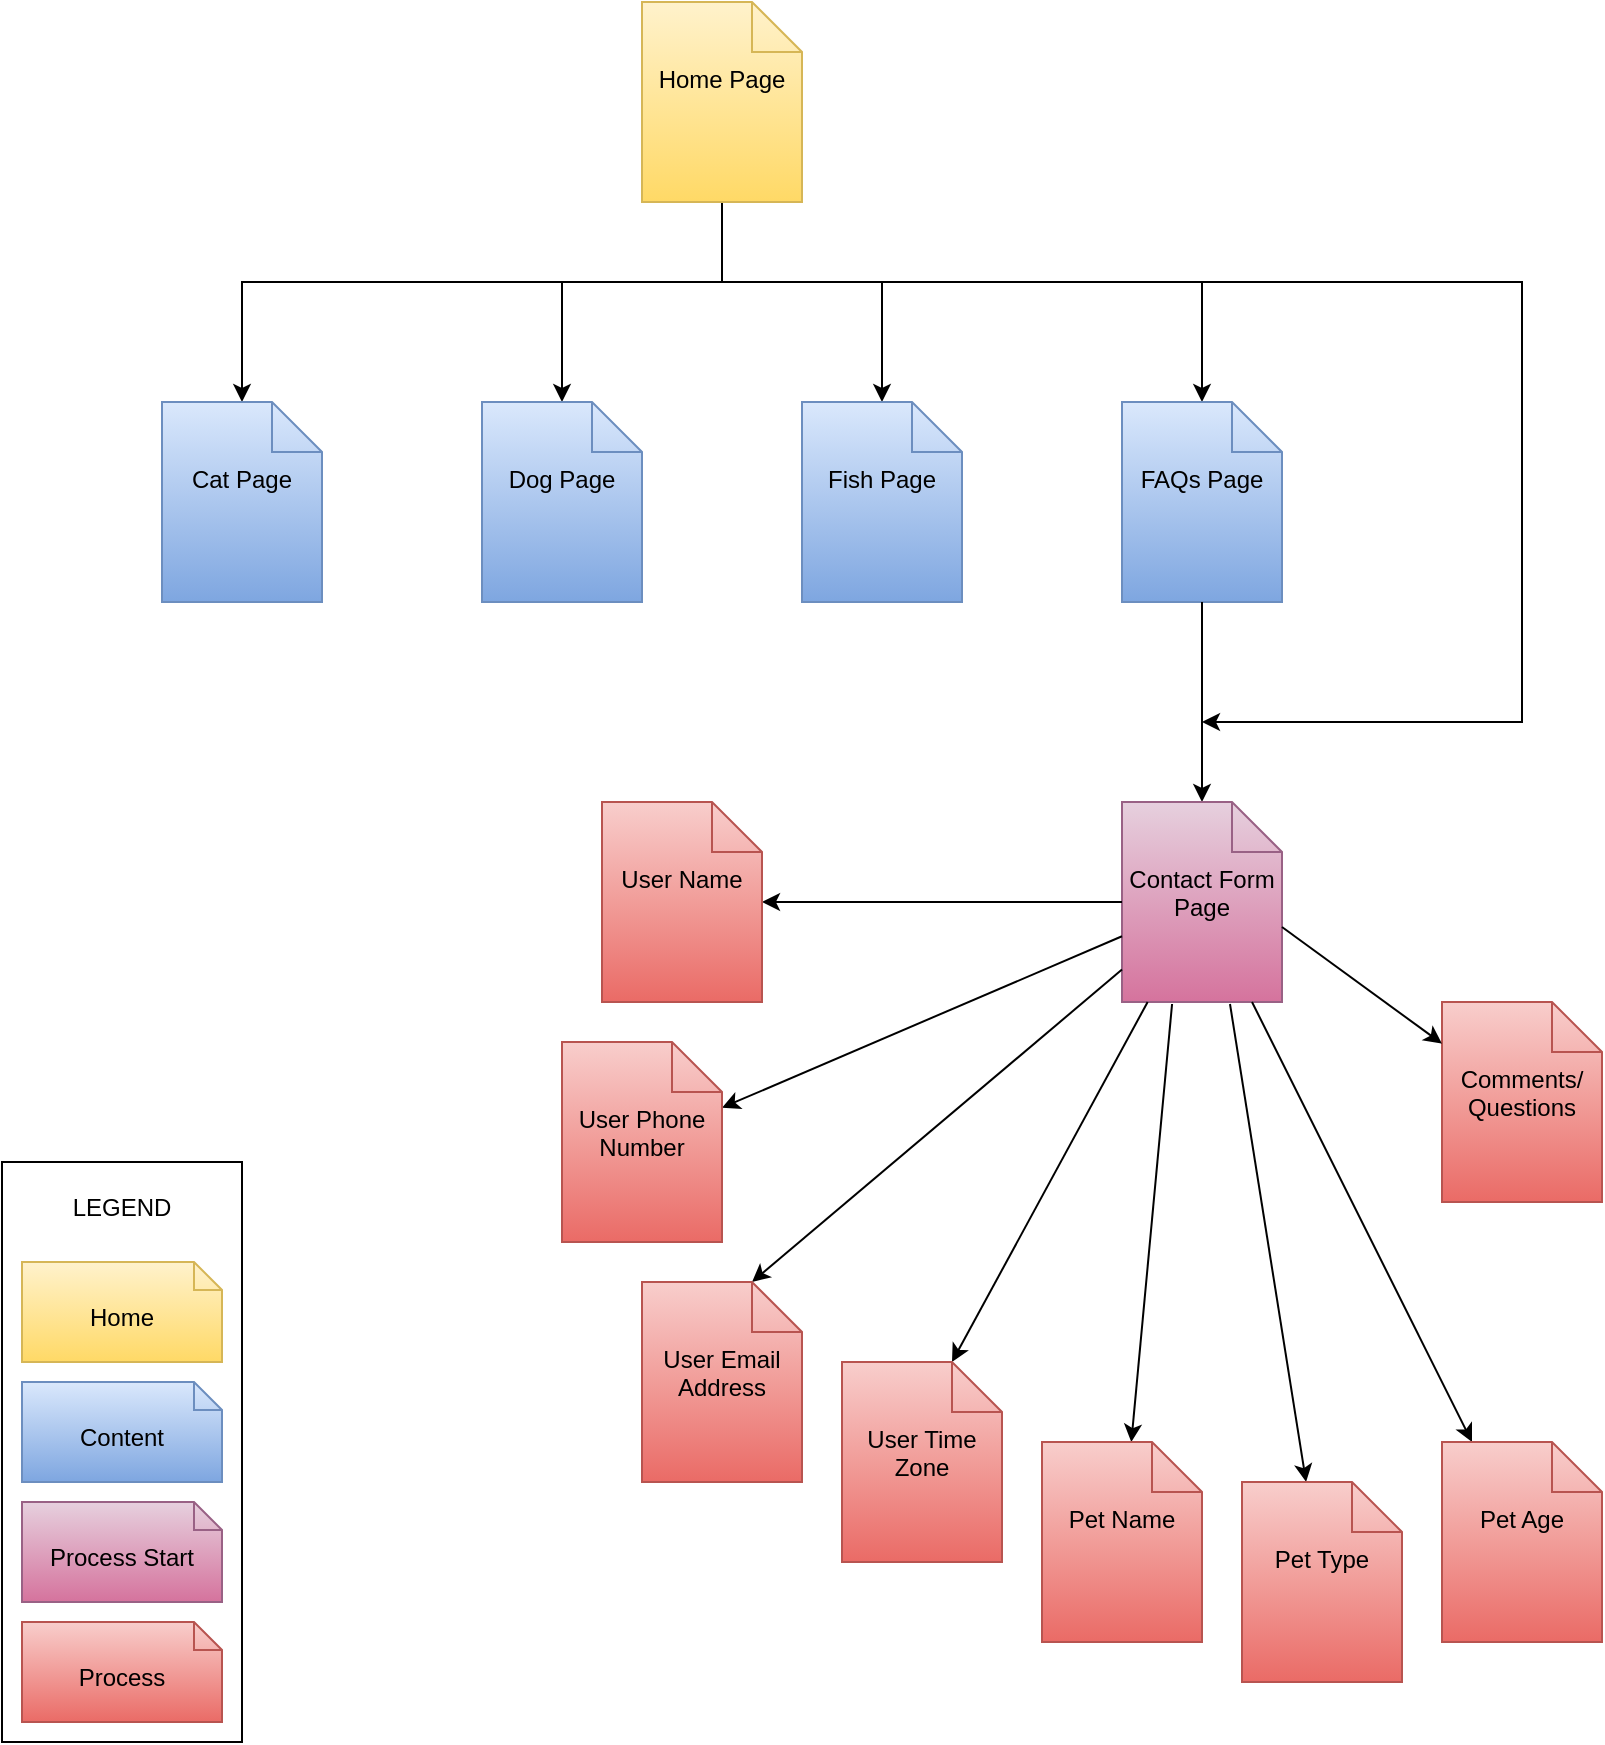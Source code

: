 <mxfile version="24.0.1" type="github">
  <diagram name="Page-1" id="z_wtiDczIMmnqcZvkEKk">
    <mxGraphModel dx="1434" dy="822" grid="1" gridSize="10" guides="1" tooltips="1" connect="1" arrows="1" fold="1" page="0" pageScale="1" pageWidth="850" pageHeight="1100" math="0" shadow="0">
      <root>
        <mxCell id="0" />
        <mxCell id="1" parent="0" />
        <mxCell id="S-SMaSlyM_VSbw7I8eMC-1" style="edgeStyle=orthogonalEdgeStyle;rounded=0;orthogonalLoop=1;jettySize=auto;html=1;exitX=0.5;exitY=1;exitDx=0;exitDy=0;exitPerimeter=0;endArrow=none;endFill=0;" parent="1" source="S-SMaSlyM_VSbw7I8eMC-2" edge="1">
          <mxGeometry relative="1" as="geometry">
            <mxPoint x="400" y="180" as="targetPoint" />
          </mxGeometry>
        </mxCell>
        <mxCell id="S-SMaSlyM_VSbw7I8eMC-2" value="&lt;font color=&quot;#000000&quot;&gt;Home Page&lt;/font&gt;" style="shape=note2;boundedLbl=1;whiteSpace=wrap;html=1;size=25;verticalAlign=top;align=center;fillColor=#fff2cc;strokeColor=#d6b656;gradientColor=#ffd966;" parent="1" vertex="1">
          <mxGeometry x="360" y="40" width="80" height="100" as="geometry" />
        </mxCell>
        <mxCell id="S-SMaSlyM_VSbw7I8eMC-3" style="edgeStyle=orthogonalEdgeStyle;rounded=0;orthogonalLoop=1;jettySize=auto;html=1;endArrow=none;endFill=0;startArrow=classic;startFill=1;" parent="1" source="S-SMaSlyM_VSbw7I8eMC-4" edge="1">
          <mxGeometry relative="1" as="geometry">
            <mxPoint x="400" y="180" as="targetPoint" />
            <Array as="points">
              <mxPoint x="160" y="180" />
            </Array>
          </mxGeometry>
        </mxCell>
        <mxCell id="S-SMaSlyM_VSbw7I8eMC-4" value="&lt;font color=&quot;#000000&quot;&gt;Cat Page&lt;/font&gt;" style="shape=note2;boundedLbl=1;whiteSpace=wrap;html=1;size=25;verticalAlign=top;align=center;gradientColor=#7ea6e0;fillColor=#dae8fc;strokeColor=#6c8ebf;" parent="1" vertex="1">
          <mxGeometry x="120" y="240" width="80" height="100" as="geometry" />
        </mxCell>
        <mxCell id="S-SMaSlyM_VSbw7I8eMC-5" style="edgeStyle=orthogonalEdgeStyle;rounded=0;orthogonalLoop=1;jettySize=auto;html=1;endArrow=none;endFill=0;startArrow=classic;startFill=1;" parent="1" source="S-SMaSlyM_VSbw7I8eMC-6" edge="1">
          <mxGeometry relative="1" as="geometry">
            <mxPoint x="400" y="180" as="targetPoint" />
            <Array as="points">
              <mxPoint x="320" y="180" />
            </Array>
          </mxGeometry>
        </mxCell>
        <mxCell id="S-SMaSlyM_VSbw7I8eMC-6" value="&lt;font color=&quot;#000000&quot;&gt;Dog Page&lt;/font&gt;" style="shape=note2;boundedLbl=1;whiteSpace=wrap;html=1;size=25;verticalAlign=top;align=center;gradientColor=#7ea6e0;fillColor=#dae8fc;strokeColor=#6c8ebf;" parent="1" vertex="1">
          <mxGeometry x="280" y="240" width="80" height="100" as="geometry" />
        </mxCell>
        <mxCell id="S-SMaSlyM_VSbw7I8eMC-7" style="edgeStyle=orthogonalEdgeStyle;rounded=0;orthogonalLoop=1;jettySize=auto;html=1;endArrow=none;endFill=0;startArrow=classic;startFill=1;" parent="1" source="S-SMaSlyM_VSbw7I8eMC-8" edge="1">
          <mxGeometry relative="1" as="geometry">
            <mxPoint x="400" y="180" as="targetPoint" />
            <Array as="points">
              <mxPoint x="640" y="180" />
            </Array>
          </mxGeometry>
        </mxCell>
        <mxCell id="S-SMaSlyM_VSbw7I8eMC-8" value="&lt;font color=&quot;#000000&quot;&gt;FAQs Page&lt;/font&gt;" style="shape=note2;boundedLbl=1;whiteSpace=wrap;html=1;size=25;verticalAlign=top;align=center;gradientColor=#7ea6e0;fillColor=#dae8fc;strokeColor=#6c8ebf;" parent="1" vertex="1">
          <mxGeometry x="600" y="240" width="80" height="100" as="geometry" />
        </mxCell>
        <mxCell id="S-SMaSlyM_VSbw7I8eMC-9" style="edgeStyle=orthogonalEdgeStyle;rounded=0;orthogonalLoop=1;jettySize=auto;html=1;startArrow=classic;startFill=1;endArrow=none;endFill=0;" parent="1" source="S-SMaSlyM_VSbw7I8eMC-10" edge="1">
          <mxGeometry relative="1" as="geometry">
            <mxPoint x="480" y="180" as="targetPoint" />
          </mxGeometry>
        </mxCell>
        <mxCell id="S-SMaSlyM_VSbw7I8eMC-10" value="&lt;font color=&quot;#000000&quot;&gt;Fish&amp;nbsp;Page&lt;/font&gt;" style="shape=note2;boundedLbl=1;whiteSpace=wrap;html=1;size=25;verticalAlign=top;align=center;gradientColor=#7ea6e0;fillColor=#dae8fc;strokeColor=#6c8ebf;" parent="1" vertex="1">
          <mxGeometry x="440" y="240" width="80" height="100" as="geometry" />
        </mxCell>
        <mxCell id="S-SMaSlyM_VSbw7I8eMC-11" style="edgeStyle=orthogonalEdgeStyle;rounded=0;orthogonalLoop=1;jettySize=auto;html=1;entryX=0.5;entryY=1;entryDx=0;entryDy=0;entryPerimeter=0;startArrow=classic;startFill=1;endArrow=none;endFill=0;" parent="1" source="S-SMaSlyM_VSbw7I8eMC-12" target="S-SMaSlyM_VSbw7I8eMC-8" edge="1">
          <mxGeometry relative="1" as="geometry" />
        </mxCell>
        <mxCell id="S-SMaSlyM_VSbw7I8eMC-12" value="&lt;font color=&quot;#000000&quot;&gt;Contact Form Page&lt;/font&gt;" style="shape=note2;boundedLbl=1;whiteSpace=wrap;html=1;size=25;verticalAlign=top;align=center;gradientColor=#d5739d;fillColor=#e6d0de;strokeColor=#996185;" parent="1" vertex="1">
          <mxGeometry x="600" y="440" width="80" height="100" as="geometry" />
        </mxCell>
        <mxCell id="S-SMaSlyM_VSbw7I8eMC-13" value="LEGEND&lt;br&gt;&lt;br&gt;&lt;br&gt;&lt;br&gt;&lt;br&gt;&lt;br&gt;&lt;br&gt;&lt;br&gt;&lt;br&gt;&lt;br&gt;&lt;br&gt;&lt;br&gt;&lt;br&gt;&lt;br&gt;&lt;br&gt;&lt;br&gt;&lt;br&gt;&lt;br&gt;" style="rounded=0;whiteSpace=wrap;html=1;" parent="1" vertex="1">
          <mxGeometry x="40" y="620" width="120" height="290" as="geometry" />
        </mxCell>
        <mxCell id="S-SMaSlyM_VSbw7I8eMC-14" value="&lt;font color=&quot;#000000&quot;&gt;Content&lt;/font&gt;" style="shape=note2;boundedLbl=1;whiteSpace=wrap;html=1;size=14;verticalAlign=top;align=center;fillColor=#dae8fc;strokeColor=#6c8ebf;gradientColor=#7ea6e0;" parent="1" vertex="1">
          <mxGeometry x="50" y="730" width="100" height="50" as="geometry" />
        </mxCell>
        <mxCell id="S-SMaSlyM_VSbw7I8eMC-15" value="&lt;font color=&quot;#000000&quot;&gt;Process Start&lt;/font&gt;" style="shape=note2;boundedLbl=1;whiteSpace=wrap;html=1;size=14;verticalAlign=top;align=center;fillColor=#e6d0de;strokeColor=#996185;gradientColor=#d5739d;" parent="1" vertex="1">
          <mxGeometry x="50" y="790" width="100" height="50" as="geometry" />
        </mxCell>
        <mxCell id="S-SMaSlyM_VSbw7I8eMC-16" value="&lt;font color=&quot;#000000&quot;&gt;Home&lt;/font&gt;" style="shape=note2;boundedLbl=1;whiteSpace=wrap;html=1;size=14;verticalAlign=top;align=center;fillColor=#fff2cc;strokeColor=#d6b656;gradientColor=#ffd966;" parent="1" vertex="1">
          <mxGeometry x="50" y="670" width="100" height="50" as="geometry" />
        </mxCell>
        <mxCell id="S-SMaSlyM_VSbw7I8eMC-17" value="&lt;font color=&quot;#000000&quot;&gt;Process&lt;br&gt;&lt;/font&gt;" style="shape=note2;boundedLbl=1;whiteSpace=wrap;html=1;size=14;verticalAlign=top;align=center;fillColor=#f8cecc;strokeColor=#b85450;gradientColor=#ea6b66;" parent="1" vertex="1">
          <mxGeometry x="50" y="850" width="100" height="50" as="geometry" />
        </mxCell>
        <mxCell id="S-SMaSlyM_VSbw7I8eMC-18" style="rounded=0;orthogonalLoop=1;jettySize=auto;html=1;startArrow=classic;startFill=1;endArrow=none;endFill=0;" parent="1" source="S-SMaSlyM_VSbw7I8eMC-19" target="S-SMaSlyM_VSbw7I8eMC-12" edge="1">
          <mxGeometry relative="1" as="geometry" />
        </mxCell>
        <mxCell id="S-SMaSlyM_VSbw7I8eMC-19" value="&lt;font color=&quot;#000000&quot;&gt;User Name&lt;br&gt;&lt;/font&gt;" style="shape=note2;boundedLbl=1;whiteSpace=wrap;html=1;size=25;verticalAlign=top;align=center;gradientColor=#ea6b66;fillColor=#f8cecc;strokeColor=#b85450;" parent="1" vertex="1">
          <mxGeometry x="340" y="440" width="80" height="100" as="geometry" />
        </mxCell>
        <mxCell id="S-SMaSlyM_VSbw7I8eMC-20" style="rounded=0;orthogonalLoop=1;jettySize=auto;html=1;startArrow=classic;startFill=1;endArrow=none;endFill=0;" parent="1" source="S-SMaSlyM_VSbw7I8eMC-21" target="S-SMaSlyM_VSbw7I8eMC-12" edge="1">
          <mxGeometry relative="1" as="geometry" />
        </mxCell>
        <mxCell id="S-SMaSlyM_VSbw7I8eMC-21" value="&lt;font color=&quot;#000000&quot;&gt;User Phone Number&lt;br&gt;&lt;/font&gt;" style="shape=note2;boundedLbl=1;whiteSpace=wrap;html=1;size=25;verticalAlign=top;align=center;gradientColor=#ea6b66;fillColor=#f8cecc;strokeColor=#b85450;" parent="1" vertex="1">
          <mxGeometry x="320" y="560" width="80" height="100" as="geometry" />
        </mxCell>
        <mxCell id="S-SMaSlyM_VSbw7I8eMC-22" style="edgeStyle=none;rounded=0;orthogonalLoop=1;jettySize=auto;html=1;startArrow=classic;startFill=1;endArrow=none;endFill=0;exitX=0;exitY=0;exitDx=55;exitDy=0;exitPerimeter=0;" parent="1" source="S-SMaSlyM_VSbw7I8eMC-23" target="S-SMaSlyM_VSbw7I8eMC-12" edge="1">
          <mxGeometry relative="1" as="geometry" />
        </mxCell>
        <mxCell id="S-SMaSlyM_VSbw7I8eMC-23" value="&lt;font color=&quot;#000000&quot;&gt;User Email Address&lt;br&gt;&lt;/font&gt;" style="shape=note2;boundedLbl=1;whiteSpace=wrap;html=1;size=25;verticalAlign=top;align=center;gradientColor=#ea6b66;fillColor=#f8cecc;strokeColor=#b85450;" parent="1" vertex="1">
          <mxGeometry x="360" y="680" width="80" height="100" as="geometry" />
        </mxCell>
        <mxCell id="S-SMaSlyM_VSbw7I8eMC-24" style="edgeStyle=none;rounded=0;orthogonalLoop=1;jettySize=auto;html=1;startArrow=classic;startFill=1;endArrow=none;endFill=0;exitX=0;exitY=0;exitDx=55;exitDy=0;exitPerimeter=0;" parent="1" source="S-SMaSlyM_VSbw7I8eMC-25" target="S-SMaSlyM_VSbw7I8eMC-12" edge="1">
          <mxGeometry relative="1" as="geometry" />
        </mxCell>
        <mxCell id="S-SMaSlyM_VSbw7I8eMC-25" value="&lt;font color=&quot;#000000&quot;&gt;User Time Zone&lt;br&gt;&lt;/font&gt;" style="shape=note2;boundedLbl=1;whiteSpace=wrap;html=1;size=25;verticalAlign=top;align=center;gradientColor=#ea6b66;fillColor=#f8cecc;strokeColor=#b85450;" parent="1" vertex="1">
          <mxGeometry x="460" y="720" width="80" height="100" as="geometry" />
        </mxCell>
        <mxCell id="S-SMaSlyM_VSbw7I8eMC-26" style="edgeStyle=none;rounded=0;orthogonalLoop=1;jettySize=auto;html=1;entryX=0.313;entryY=1.01;entryDx=0;entryDy=0;entryPerimeter=0;startArrow=classic;startFill=1;endArrow=none;endFill=0;" parent="1" source="S-SMaSlyM_VSbw7I8eMC-27" target="S-SMaSlyM_VSbw7I8eMC-12" edge="1">
          <mxGeometry relative="1" as="geometry" />
        </mxCell>
        <mxCell id="S-SMaSlyM_VSbw7I8eMC-27" value="&lt;font color=&quot;#000000&quot;&gt;Pet Name&lt;br&gt;&lt;/font&gt;" style="shape=note2;boundedLbl=1;whiteSpace=wrap;html=1;size=25;verticalAlign=top;align=center;gradientColor=#ea6b66;fillColor=#f8cecc;strokeColor=#b85450;" parent="1" vertex="1">
          <mxGeometry x="560" y="760" width="80" height="100" as="geometry" />
        </mxCell>
        <mxCell id="S-SMaSlyM_VSbw7I8eMC-28" style="edgeStyle=none;rounded=0;orthogonalLoop=1;jettySize=auto;html=1;entryX=0.675;entryY=1.01;entryDx=0;entryDy=0;entryPerimeter=0;startArrow=classic;startFill=1;endArrow=none;endFill=0;" parent="1" source="S-SMaSlyM_VSbw7I8eMC-29" target="S-SMaSlyM_VSbw7I8eMC-12" edge="1">
          <mxGeometry relative="1" as="geometry" />
        </mxCell>
        <mxCell id="S-SMaSlyM_VSbw7I8eMC-29" value="&lt;font color=&quot;#000000&quot;&gt;Pet Type&lt;br&gt;&lt;/font&gt;" style="shape=note2;boundedLbl=1;whiteSpace=wrap;html=1;size=25;verticalAlign=top;align=center;gradientColor=#ea6b66;fillColor=#f8cecc;strokeColor=#b85450;" parent="1" vertex="1">
          <mxGeometry x="660" y="780" width="80" height="100" as="geometry" />
        </mxCell>
        <mxCell id="S-SMaSlyM_VSbw7I8eMC-30" style="edgeStyle=none;rounded=0;orthogonalLoop=1;jettySize=auto;html=1;startArrow=classic;startFill=1;endArrow=none;endFill=0;" parent="1" source="S-SMaSlyM_VSbw7I8eMC-31" target="S-SMaSlyM_VSbw7I8eMC-12" edge="1">
          <mxGeometry relative="1" as="geometry" />
        </mxCell>
        <mxCell id="S-SMaSlyM_VSbw7I8eMC-31" value="&lt;font color=&quot;#000000&quot;&gt;Pet Age&lt;br&gt;&lt;/font&gt;" style="shape=note2;boundedLbl=1;whiteSpace=wrap;html=1;size=25;verticalAlign=top;align=center;gradientColor=#ea6b66;fillColor=#f8cecc;strokeColor=#b85450;" parent="1" vertex="1">
          <mxGeometry x="760" y="760" width="80" height="100" as="geometry" />
        </mxCell>
        <mxCell id="fDcteMO4I9dI23GLRhAm-1" value="&lt;div&gt;Comments/&lt;/div&gt;&lt;div&gt;Questions&lt;br&gt;&lt;/div&gt;" style="shape=note2;boundedLbl=1;whiteSpace=wrap;html=1;size=25;verticalAlign=top;align=center;gradientColor=#ea6b66;fillColor=#f8cecc;strokeColor=#b85450;" vertex="1" parent="1">
          <mxGeometry x="760" y="540" width="80" height="100" as="geometry" />
        </mxCell>
        <mxCell id="fDcteMO4I9dI23GLRhAm-3" value="" style="endArrow=classic;html=1;rounded=0;exitX=0;exitY=0;exitDx=80;exitDy=62.5;exitPerimeter=0;" edge="1" parent="1" source="S-SMaSlyM_VSbw7I8eMC-12" target="fDcteMO4I9dI23GLRhAm-1">
          <mxGeometry width="50" height="50" relative="1" as="geometry">
            <mxPoint x="420" y="620" as="sourcePoint" />
            <mxPoint x="470" y="570" as="targetPoint" />
          </mxGeometry>
        </mxCell>
        <mxCell id="fDcteMO4I9dI23GLRhAm-4" value="" style="endArrow=classic;html=1;rounded=0;edgeStyle=orthogonalEdgeStyle;" edge="1" parent="1">
          <mxGeometry width="50" height="50" relative="1" as="geometry">
            <mxPoint x="640" y="180" as="sourcePoint" />
            <mxPoint x="640" y="400" as="targetPoint" />
            <Array as="points">
              <mxPoint x="800" y="180" />
              <mxPoint x="800" y="400" />
            </Array>
          </mxGeometry>
        </mxCell>
      </root>
    </mxGraphModel>
  </diagram>
</mxfile>
